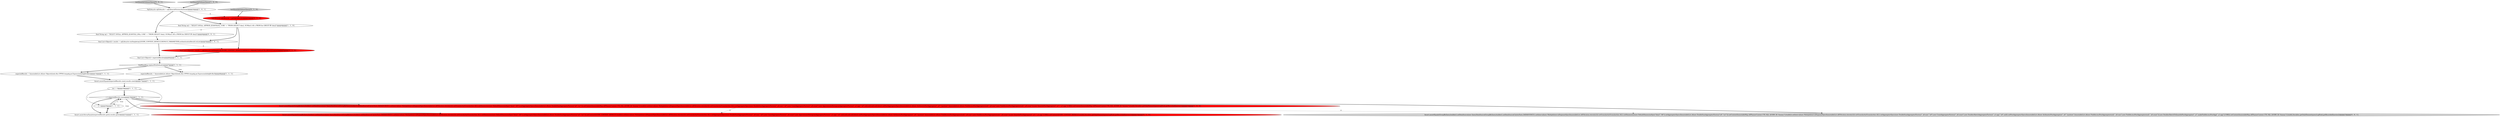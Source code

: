 digraph {
7 [style = filled, label = "i < expectedResults.size()@@@19@@@['1', '1', '1']", fillcolor = white, shape = diamond image = "AAA0AAABBB1BBB"];
16 [style = filled, label = "testQuantileOnInnerQuery['0', '1', '0']", fillcolor = lightgray, shape = diamond image = "AAA0AAABBB2BBB"];
18 [style = filled, label = "testQuantileOnInnerQuery['0', '0', '1']", fillcolor = lightgray, shape = diamond image = "AAA0AAABBB3BBB"];
8 [style = filled, label = "i++@@@20@@@['1', '1', '1']", fillcolor = white, shape = ellipse image = "AAA0AAABBB1BBB"];
6 [style = filled, label = "expectedResults = ImmutableList.of(new Object((((edu.fdu.CPPDG.tinypdg.pe.ExpressionInfo@8c4bdc)@@@13@@@['1', '1', '1']", fillcolor = white, shape = ellipse image = "AAA0AAABBB1BBB"];
17 [style = filled, label = "final List<Object((> results = sqlLifecycle.runSimple(sql,QUERY_CONTEXT_DEFAULT,DEFAULT_PARAMETERS,AUTH_RESULT).toList()@@@5@@@['0', '1', '0']", fillcolor = red, shape = ellipse image = "AAA1AAABBB2BBB"];
12 [style = filled, label = "Assert.assertEquals(GroupByQuery.builder().setDataSource(new QueryDataSource(GroupByQuery.builder().setDataSource(CalciteTests.DATASOURCE1).setInterval(new MultipleIntervalSegmentSpec(ImmutableList.of(Filtration.eternity()))).setGranularity(Granularities.ALL).setDimensions(new DefaultDimensionSpec(\"dim2\",\"d0\")).setAggregatorSpecs(ImmutableList.of(new DoubleSumAggregatorFactory(\"a0\",\"m1\"))).setContext(ImmutableMap.of(PlannerContext.CTX_SQL_QUERY_ID,\"dummy\")).build())).setInterval(new MultipleIntervalSegmentSpec(ImmutableList.of(Filtration.eternity()))).setGranularity(Granularities.ALL).setAggregatorSpecs(new DoubleSumAggregatorFactory(\"_a0:sum\",\"a0\"),new CountAggregatorFactory(\"_a0:count\"),new ApproximateHistogramAggregatorFactory(\"_a1:agg\",\"a0\",null,null,null,null,false)).setPostAggregatorSpecs(ImmutableList.of(new ArithmeticPostAggregator(\"_a0\",\"quotient\",ImmutableList.of(new FieldAccessPostAggregator(null,\"_a0:sum\"),new FieldAccessPostAggregator(null,\"_a0:count\"))),new QuantilePostAggregator(\"_a1\",\"_a1:agg\",0.98f))).setContext(ImmutableMap.of(PlannerContext.CTX_SQL_QUERY_ID,\"dummy\")).build(),Iterables.getOnlyElement(queryLogHook.getRecordedQueries()))@@@23@@@['1', '0', '0']", fillcolor = red, shape = ellipse image = "AAA1AAABBB1BBB"];
11 [style = filled, label = "Assert.assertEquals(expectedResults.size(),results.size())@@@17@@@['1', '1', '1']", fillcolor = white, shape = ellipse image = "AAA0AAABBB1BBB"];
10 [style = filled, label = "final String sql = \"SELECT AVG(x), APPROX_QUANTILE(x, 0.98)\" + \"FROM (SELECT dim2, SUM(m1) AS x FROM foo GROUP BY dim2)\"@@@4@@@['1', '1', '0']", fillcolor = white, shape = ellipse image = "AAA0AAABBB1BBB"];
2 [style = filled, label = "final List<Object((> expectedResults@@@6@@@['1', '1', '1']", fillcolor = white, shape = ellipse image = "AAA0AAABBB1BBB"];
1 [style = filled, label = "SqlLifecycle sqlLifecycle = sqlLifecycleFactory.factorize()@@@3@@@['1', '0', '1']", fillcolor = white, shape = ellipse image = "AAA0AAABBB1BBB"];
14 [style = filled, label = "Assert.assertEquals(GroupByQuery.builder().setDataSource(new QueryDataSource(GroupByQuery.builder().setDataSource(CalciteTests.DATASOURCE1).setInterval(new MultipleIntervalSegmentSpec(ImmutableList.of(Filtration.eternity()))).setGranularity(Granularities.ALL).setDimensions(new DefaultDimensionSpec(\"dim2\",\"d0\")).setAggregatorSpecs(ImmutableList.of(new DoubleSumAggregatorFactory(\"a0\",\"m1\"))).setContext(QUERY_CONTEXT_DEFAULT).build())).setInterval(new MultipleIntervalSegmentSpec(ImmutableList.of(Filtration.eternity()))).setGranularity(Granularities.ALL).setAggregatorSpecs(new DoubleSumAggregatorFactory(\"_a0:sum\",\"a0\"),new CountAggregatorFactory(\"_a0:count\"),new ApproximateHistogramAggregatorFactory(\"_a1:agg\",\"a0\",null,null,null,null,false)).setPostAggregatorSpecs(ImmutableList.of(new ArithmeticPostAggregator(\"_a0\",\"quotient\",ImmutableList.of(new FieldAccessPostAggregator(null,\"_a0:sum\"),new FieldAccessPostAggregator(null,\"_a0:count\"))),new QuantilePostAggregator(\"_a1\",\"_a1:agg\",0.98f))).setContext(QUERY_CONTEXT_DEFAULT).build(),Iterables.getOnlyElement(queryLogHook.getRecordedQueries()))@@@23@@@['0', '1', '0']", fillcolor = red, shape = ellipse image = "AAA1AAABBB2BBB"];
20 [style = filled, label = "final String sql = \"SELECT AVG(x), APPROX_QUANTILE_DS(x, 0.98)\" + \"FROM (SELECT dim2, SUM(m1) AS x FROM foo GROUP BY dim2)\"@@@4@@@['0', '0', '1']", fillcolor = white, shape = ellipse image = "AAA0AAABBB3BBB"];
15 [style = filled, label = "SqlLifecycle sqlLifecycle = getSqlLifecycle()@@@3@@@['0', '1', '0']", fillcolor = red, shape = ellipse image = "AAA1AAABBB2BBB"];
19 [style = filled, label = "Assert.assertEquals(GroupByQuery.builder().setDataSource(new QueryDataSource(GroupByQuery.builder().setDataSource(CalciteTests.DATASOURCE1).setInterval(new MultipleIntervalSegmentSpec(ImmutableList.of(Filtration.eternity()))).setGranularity(Granularities.ALL).setDimensions(new DefaultDimensionSpec(\"dim2\",\"d0\")).setAggregatorSpecs(ImmutableList.of(new DoubleSumAggregatorFactory(\"a0\",\"m1\"))).setContext(ImmutableMap.of(PlannerContext.CTX_SQL_QUERY_ID,\"dummy\")).build())).setInterval(new MultipleIntervalSegmentSpec(ImmutableList.of(Filtration.eternity()))).setGranularity(Granularities.ALL).setAggregatorSpecs(new DoubleSumAggregatorFactory(\"_a0:sum\",\"a0\"),new CountAggregatorFactory(\"_a0:count\"),new DoublesSketchAggregatorFactory(\"_a1:agg\",\"a0\",null)).setPostAggregatorSpecs(ImmutableList.of(new ArithmeticPostAggregator(\"_a0\",\"quotient\",ImmutableList.of(new FieldAccessPostAggregator(null,\"_a0:sum\"),new FieldAccessPostAggregator(null,\"_a0:count\"))),new DoublesSketchToQuantilePostAggregator(\"_a1\",makeFieldAccessPostAgg(\"_a1:agg\"),0.98f))).setContext(ImmutableMap.of(PlannerContext.CTX_SQL_QUERY_ID,\"dummy\")).build(),Iterables.getOnlyElement(queryLogHook.getRecordedQueries()))@@@23@@@['0', '0', '1']", fillcolor = lightgray, shape = ellipse image = "AAA0AAABBB3BBB"];
4 [style = filled, label = "Assert.assertArrayEquals(expectedResults.get(i),results.get(i))@@@21@@@['1', '1', '1']", fillcolor = white, shape = ellipse image = "AAA0AAABBB1BBB"];
0 [style = filled, label = "int i = 0@@@18@@@['1', '1', '1']", fillcolor = white, shape = ellipse image = "AAA0AAABBB1BBB"];
3 [style = filled, label = "NullHandling.replaceWithDefault()@@@7@@@['1', '1', '1']", fillcolor = white, shape = diamond image = "AAA0AAABBB1BBB"];
5 [style = filled, label = "expectedResults = ImmutableList.of(new Object((((edu.fdu.CPPDG.tinypdg.pe.ExpressionInfo@8c4bcf)@@@8@@@['1', '1', '1']", fillcolor = white, shape = ellipse image = "AAA0AAABBB1BBB"];
9 [style = filled, label = "testQuantileOnInnerQuery['1', '0', '0']", fillcolor = lightgray, shape = diamond image = "AAA0AAABBB1BBB"];
13 [style = filled, label = "final List<Object((> results = sqlLifecycle.runSimple(sql,QUERY_CONTEXT_DEFAULT,DEFAULT_PARAMETERS,authenticationResult).toList()@@@5@@@['1', '0', '1']", fillcolor = white, shape = ellipse image = "AAA0AAABBB1BBB"];
16->15 [style = bold, label=""];
15->10 [style = bold, label=""];
20->13 [style = bold, label=""];
7->12 [style = bold, label=""];
1->15 [style = dashed, label="0"];
2->3 [style = bold, label=""];
1->20 [style = bold, label=""];
13->17 [style = dashed, label="0"];
3->6 [style = bold, label=""];
10->17 [style = bold, label=""];
7->4 [style = bold, label=""];
0->4 [style = solid, label="i"];
8->7 [style = bold, label=""];
0->7 [style = bold, label=""];
7->14 [style = bold, label=""];
3->6 [style = dotted, label="false"];
3->5 [style = bold, label=""];
11->0 [style = bold, label=""];
3->5 [style = dotted, label="true"];
12->14 [style = dashed, label="0"];
12->19 [style = dashed, label="0"];
17->2 [style = bold, label=""];
10->13 [style = bold, label=""];
18->1 [style = bold, label=""];
6->11 [style = bold, label=""];
7->4 [style = dotted, label="true"];
0->8 [style = solid, label="i"];
4->8 [style = bold, label=""];
10->20 [style = dashed, label="0"];
5->11 [style = bold, label=""];
9->1 [style = bold, label=""];
7->8 [style = dotted, label="true"];
1->10 [style = bold, label=""];
8->7 [style = solid, label="i"];
7->19 [style = bold, label=""];
8->4 [style = solid, label="i"];
0->7 [style = solid, label="i"];
13->2 [style = bold, label=""];
}
